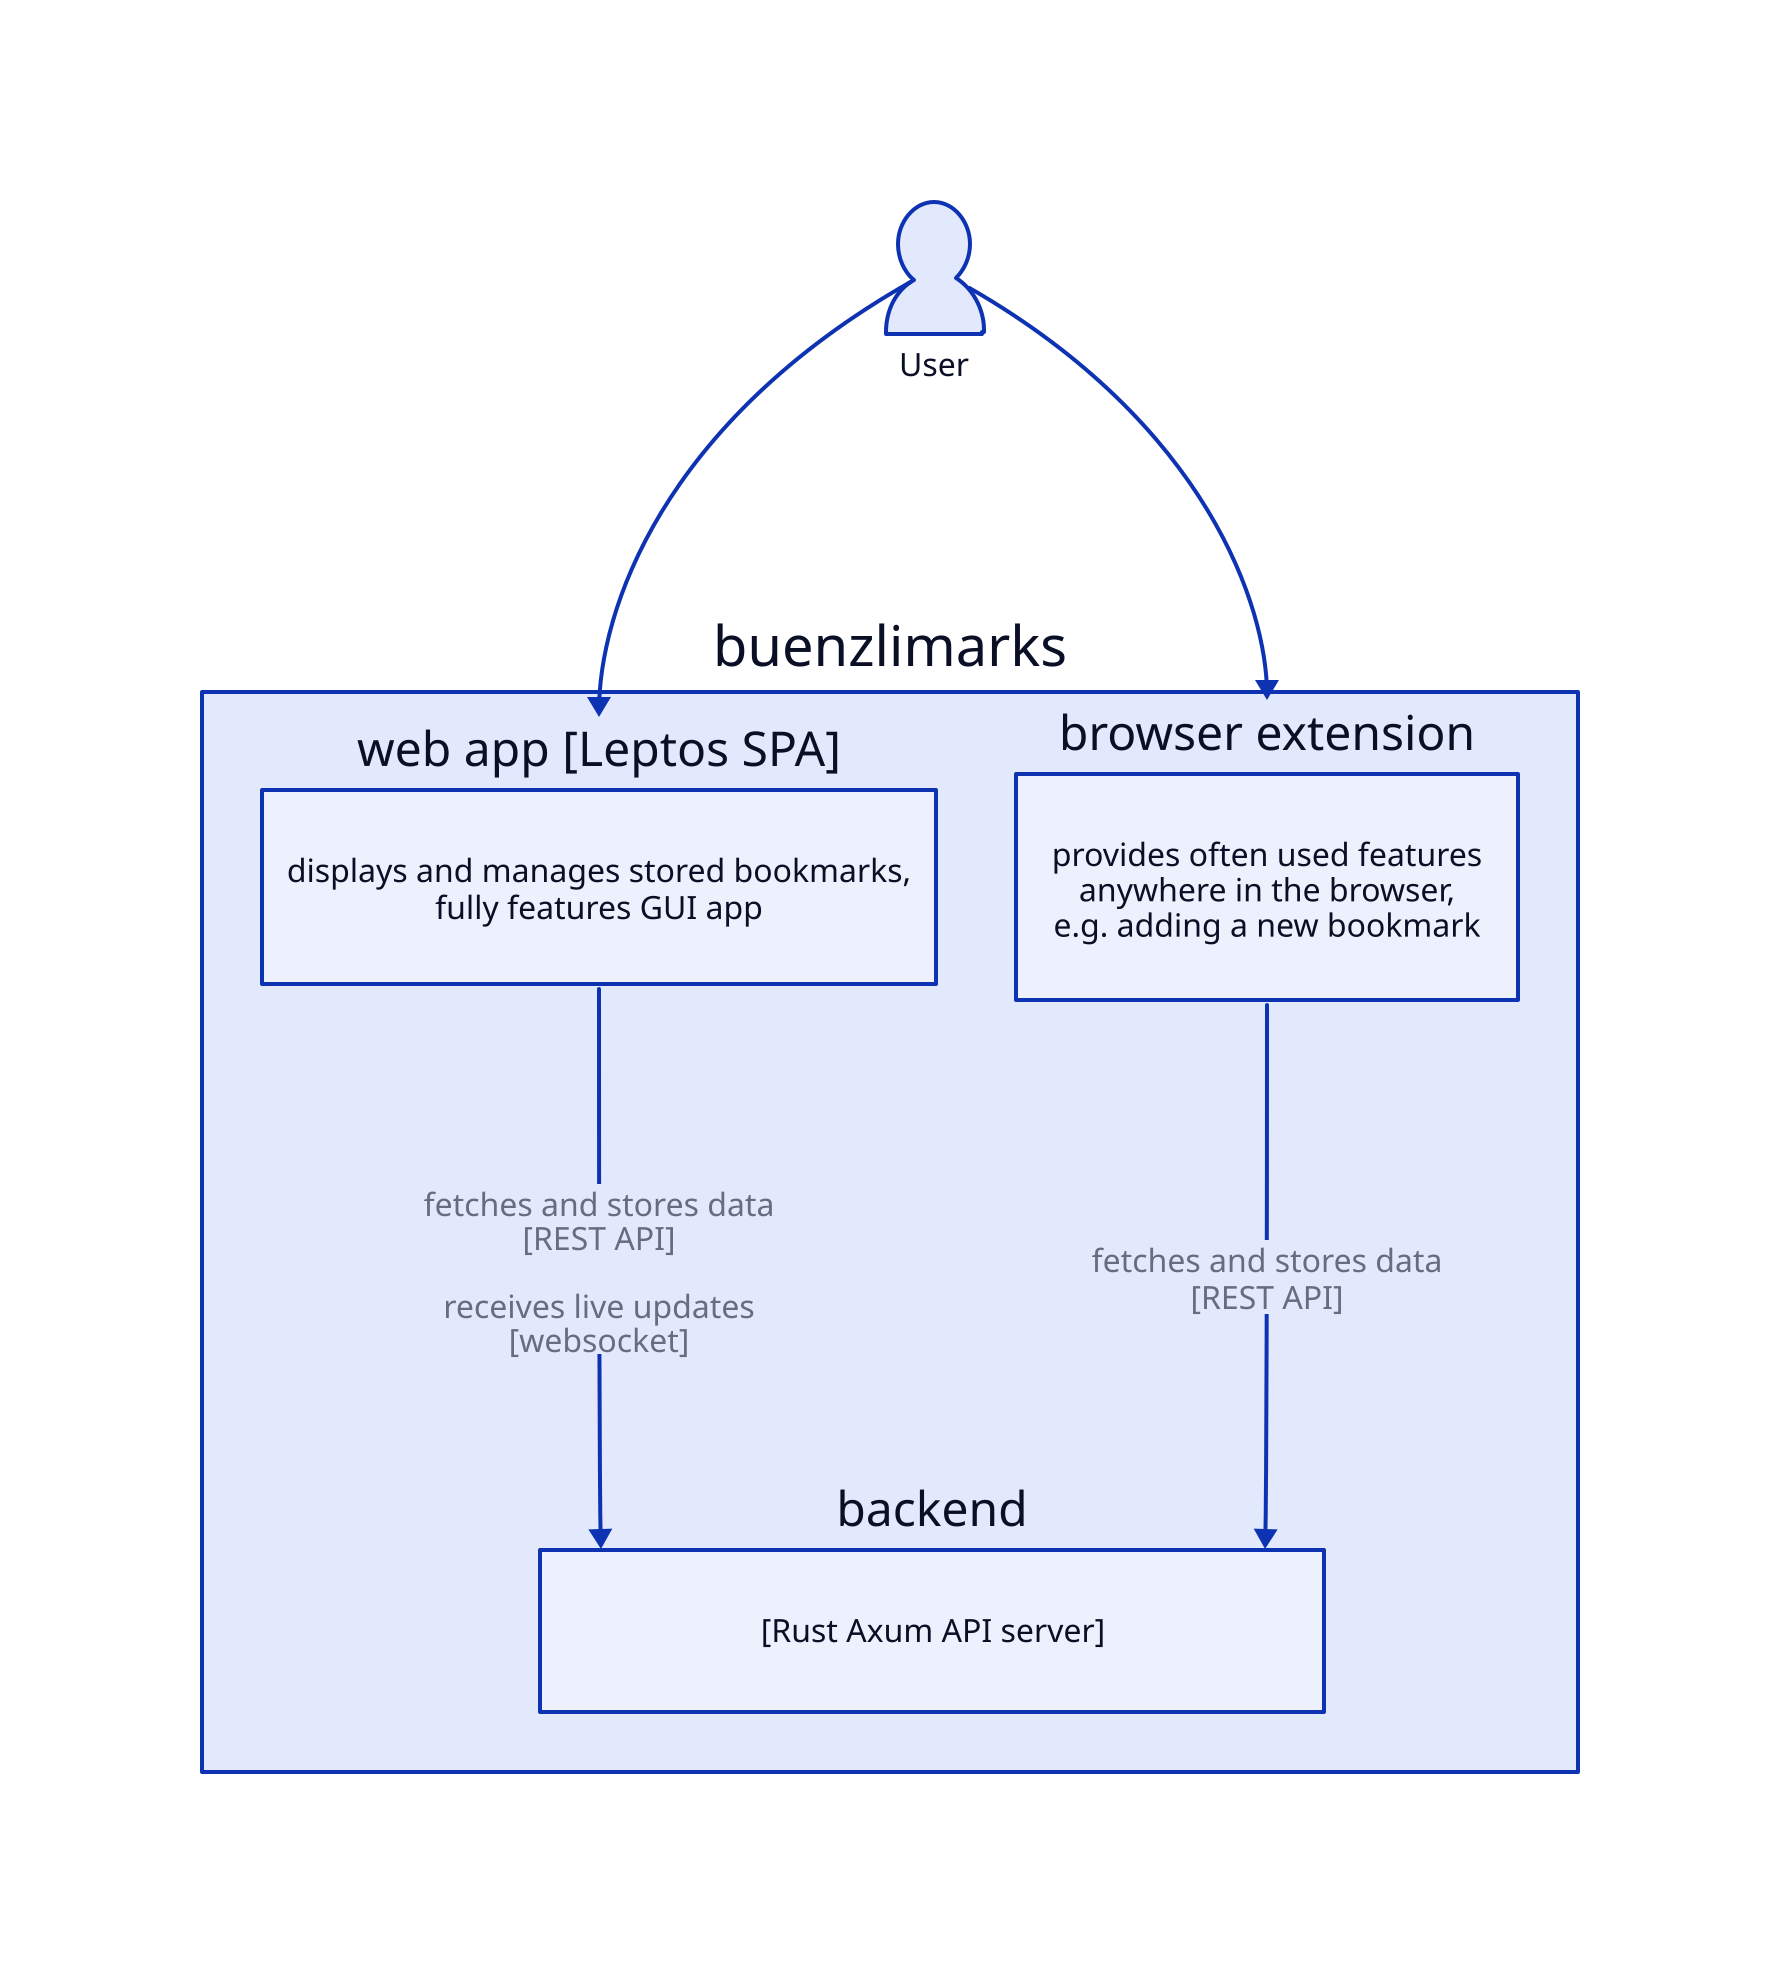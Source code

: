 User.shape: person

User -> buenzlimarks.web app
User -> buenzlimarks.browser extension

buenzlimarks: {
  web app: {
    label: "web app [Leptos SPA]"
    description: {
      shape: text
      label: "displays and manages stored bookmarks,\nfully features GUI app"
    }
  }
  browser extension.description: {
    shape: text
    label: "provides often used features\nanywhere in the browser,\ne.g. adding a new bookmark"
  }

  web app -> backend: |md
    fetches and stores data
    [REST API]

    receives live updates
    [websocket]
  |
  browser extension -> backend: |md
    fetches and stores data
    [REST API]
  |

  backend: {
    description: {
      shape: text
      label: "[Rust Axum API server]"
    }
  }
}
